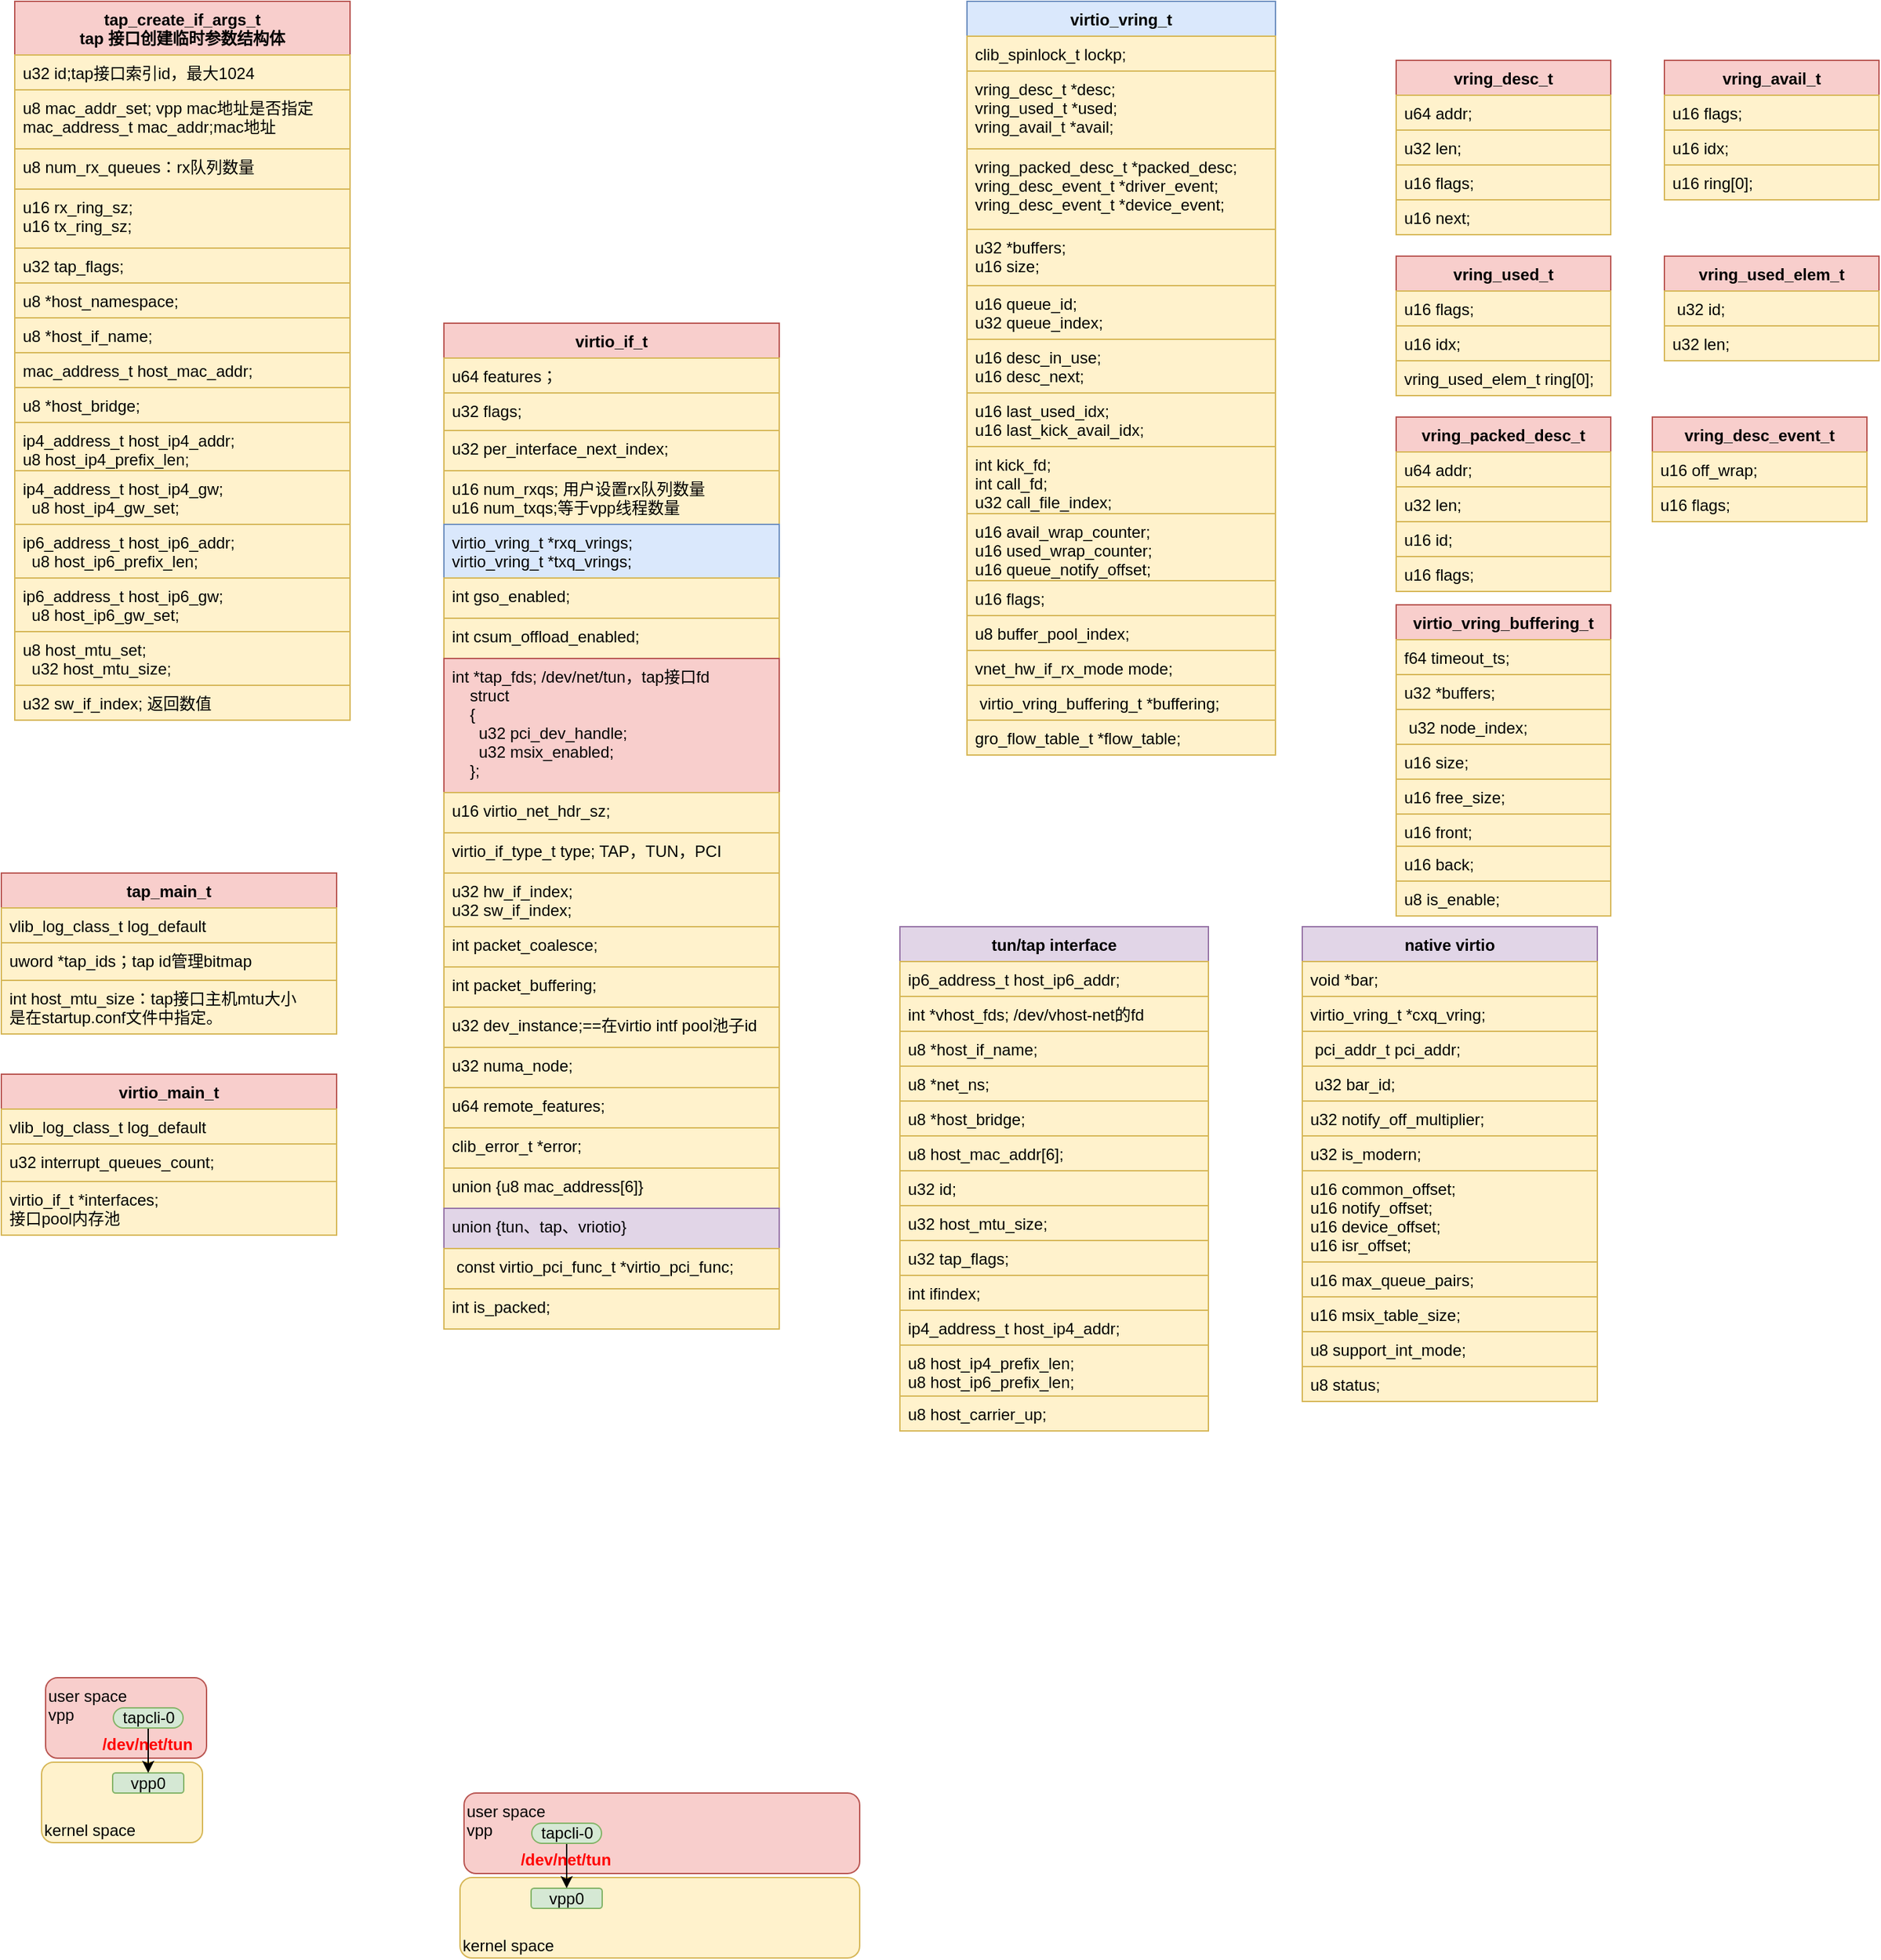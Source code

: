 <mxfile version="15.4.3" type="github">
  <diagram id="8pdUEugthOyUBi60M9Dm" name="Page-1">
    <mxGraphModel dx="782" dy="436" grid="1" gridSize="10" guides="1" tooltips="1" connect="1" arrows="1" fold="1" page="1" pageScale="1" pageWidth="827" pageHeight="1169" math="0" shadow="0">
      <root>
        <mxCell id="0" />
        <mxCell id="1" parent="0" />
        <mxCell id="vImbfQAYYGUwxeGVUVHD-1" value="kernel space" style="rounded=1;whiteSpace=wrap;html=1;align=left;verticalAlign=bottom;fillColor=#fff2cc;strokeColor=#d6b656;" vertex="1" parent="1">
          <mxGeometry x="40" y="1323" width="120" height="60" as="geometry" />
        </mxCell>
        <mxCell id="vImbfQAYYGUwxeGVUVHD-2" value="user space &lt;br&gt;vpp" style="rounded=1;whiteSpace=wrap;html=1;fillColor=#f8cecc;strokeColor=#b85450;align=left;verticalAlign=top;" vertex="1" parent="1">
          <mxGeometry x="43" y="1260" width="120" height="60" as="geometry" />
        </mxCell>
        <mxCell id="vImbfQAYYGUwxeGVUVHD-3" value="vpp0" style="rounded=1;whiteSpace=wrap;html=1;fillColor=#d5e8d4;strokeColor=#82b366;" vertex="1" parent="1">
          <mxGeometry x="93" y="1331" width="53" height="15" as="geometry" />
        </mxCell>
        <mxCell id="vImbfQAYYGUwxeGVUVHD-5" style="edgeStyle=none;rounded=0;orthogonalLoop=1;jettySize=auto;html=1;exitX=0.5;exitY=1;exitDx=0;exitDy=0;entryX=0.5;entryY=0;entryDx=0;entryDy=0;" edge="1" parent="1" source="vImbfQAYYGUwxeGVUVHD-4" target="vImbfQAYYGUwxeGVUVHD-3">
          <mxGeometry relative="1" as="geometry" />
        </mxCell>
        <mxCell id="vImbfQAYYGUwxeGVUVHD-4" value="tapcli-0" style="rounded=1;whiteSpace=wrap;html=1;fillColor=#d5e8d4;strokeColor=#82b366;arcSize=50;" vertex="1" parent="1">
          <mxGeometry x="93.5" y="1282.5" width="52" height="15" as="geometry" />
        </mxCell>
        <mxCell id="vImbfQAYYGUwxeGVUVHD-6" value="/dev/net/tun" style="text;html=1;strokeColor=none;fillColor=none;align=center;verticalAlign=middle;whiteSpace=wrap;rounded=0;fontStyle=1;fontColor=#FF0000;" vertex="1" parent="1">
          <mxGeometry x="78" y="1295" width="82" height="30" as="geometry" />
        </mxCell>
        <mxCell id="vImbfQAYYGUwxeGVUVHD-7" value="tap_create_if_args_t&#xa;tap 接口创建临时参数结构体" style="swimlane;fontStyle=1;align=center;verticalAlign=top;childLayout=stackLayout;horizontal=1;startSize=40;horizontalStack=0;resizeParent=1;resizeParentMax=0;resizeLast=0;collapsible=1;marginBottom=0;fillColor=#f8cecc;strokeColor=#b85450;" vertex="1" parent="1">
          <mxGeometry x="20" y="10" width="250" height="536" as="geometry" />
        </mxCell>
        <mxCell id="vImbfQAYYGUwxeGVUVHD-8" value="u32 id;tap接口索引id，最大1024" style="text;strokeColor=#d6b656;fillColor=#fff2cc;align=left;verticalAlign=top;spacingLeft=4;spacingRight=4;overflow=hidden;rotatable=0;points=[[0,0.5],[1,0.5]];portConstraint=eastwest;" vertex="1" parent="vImbfQAYYGUwxeGVUVHD-7">
          <mxGeometry y="40" width="250" height="26" as="geometry" />
        </mxCell>
        <mxCell id="vImbfQAYYGUwxeGVUVHD-10" value="u8 mac_addr_set; vpp mac地址是否指定&#xa;mac_address_t mac_addr;mac地址" style="text;strokeColor=#d6b656;fillColor=#fff2cc;align=left;verticalAlign=top;spacingLeft=4;spacingRight=4;overflow=hidden;rotatable=0;points=[[0,0.5],[1,0.5]];portConstraint=eastwest;" vertex="1" parent="vImbfQAYYGUwxeGVUVHD-7">
          <mxGeometry y="66" width="250" height="44" as="geometry" />
        </mxCell>
        <mxCell id="vImbfQAYYGUwxeGVUVHD-11" value="u8 num_rx_queues：rx队列数量" style="text;strokeColor=#d6b656;fillColor=#fff2cc;align=left;verticalAlign=top;spacingLeft=4;spacingRight=4;overflow=hidden;rotatable=0;points=[[0,0.5],[1,0.5]];portConstraint=eastwest;" vertex="1" parent="vImbfQAYYGUwxeGVUVHD-7">
          <mxGeometry y="110" width="250" height="30" as="geometry" />
        </mxCell>
        <mxCell id="vImbfQAYYGUwxeGVUVHD-12" value="u16 rx_ring_sz;&#xa;u16 tx_ring_sz;" style="text;strokeColor=#d6b656;fillColor=#fff2cc;align=left;verticalAlign=top;spacingLeft=4;spacingRight=4;overflow=hidden;rotatable=0;points=[[0,0.5],[1,0.5]];portConstraint=eastwest;" vertex="1" parent="vImbfQAYYGUwxeGVUVHD-7">
          <mxGeometry y="140" width="250" height="44" as="geometry" />
        </mxCell>
        <mxCell id="vImbfQAYYGUwxeGVUVHD-13" value="u32 tap_flags;" style="text;strokeColor=#d6b656;fillColor=#fff2cc;align=left;verticalAlign=top;spacingLeft=4;spacingRight=4;overflow=hidden;rotatable=0;points=[[0,0.5],[1,0.5]];portConstraint=eastwest;" vertex="1" parent="vImbfQAYYGUwxeGVUVHD-7">
          <mxGeometry y="184" width="250" height="26" as="geometry" />
        </mxCell>
        <mxCell id="vImbfQAYYGUwxeGVUVHD-14" value="u8 *host_namespace;" style="text;strokeColor=#d6b656;fillColor=#fff2cc;align=left;verticalAlign=top;spacingLeft=4;spacingRight=4;overflow=hidden;rotatable=0;points=[[0,0.5],[1,0.5]];portConstraint=eastwest;" vertex="1" parent="vImbfQAYYGUwxeGVUVHD-7">
          <mxGeometry y="210" width="250" height="26" as="geometry" />
        </mxCell>
        <mxCell id="vImbfQAYYGUwxeGVUVHD-15" value="u8 *host_if_name;" style="text;strokeColor=#d6b656;fillColor=#fff2cc;align=left;verticalAlign=top;spacingLeft=4;spacingRight=4;overflow=hidden;rotatable=0;points=[[0,0.5],[1,0.5]];portConstraint=eastwest;" vertex="1" parent="vImbfQAYYGUwxeGVUVHD-7">
          <mxGeometry y="236" width="250" height="26" as="geometry" />
        </mxCell>
        <mxCell id="vImbfQAYYGUwxeGVUVHD-16" value="mac_address_t host_mac_addr;" style="text;strokeColor=#d6b656;fillColor=#fff2cc;align=left;verticalAlign=top;spacingLeft=4;spacingRight=4;overflow=hidden;rotatable=0;points=[[0,0.5],[1,0.5]];portConstraint=eastwest;" vertex="1" parent="vImbfQAYYGUwxeGVUVHD-7">
          <mxGeometry y="262" width="250" height="26" as="geometry" />
        </mxCell>
        <mxCell id="vImbfQAYYGUwxeGVUVHD-17" value="u8 *host_bridge;" style="text;strokeColor=#d6b656;fillColor=#fff2cc;align=left;verticalAlign=top;spacingLeft=4;spacingRight=4;overflow=hidden;rotatable=0;points=[[0,0.5],[1,0.5]];portConstraint=eastwest;" vertex="1" parent="vImbfQAYYGUwxeGVUVHD-7">
          <mxGeometry y="288" width="250" height="26" as="geometry" />
        </mxCell>
        <mxCell id="vImbfQAYYGUwxeGVUVHD-18" value="ip4_address_t host_ip4_addr;&#xa;u8 host_ip4_prefix_len;" style="text;strokeColor=#d6b656;fillColor=#fff2cc;align=left;verticalAlign=top;spacingLeft=4;spacingRight=4;overflow=hidden;rotatable=0;points=[[0,0.5],[1,0.5]];portConstraint=eastwest;" vertex="1" parent="vImbfQAYYGUwxeGVUVHD-7">
          <mxGeometry y="314" width="250" height="36" as="geometry" />
        </mxCell>
        <mxCell id="vImbfQAYYGUwxeGVUVHD-19" value="ip4_address_t host_ip4_gw;&#xa;  u8 host_ip4_gw_set;" style="text;strokeColor=#d6b656;fillColor=#fff2cc;align=left;verticalAlign=top;spacingLeft=4;spacingRight=4;overflow=hidden;rotatable=0;points=[[0,0.5],[1,0.5]];portConstraint=eastwest;" vertex="1" parent="vImbfQAYYGUwxeGVUVHD-7">
          <mxGeometry y="350" width="250" height="40" as="geometry" />
        </mxCell>
        <mxCell id="vImbfQAYYGUwxeGVUVHD-20" value="ip6_address_t host_ip6_addr;&#xa;  u8 host_ip6_prefix_len;" style="text;strokeColor=#d6b656;fillColor=#fff2cc;align=left;verticalAlign=top;spacingLeft=4;spacingRight=4;overflow=hidden;rotatable=0;points=[[0,0.5],[1,0.5]];portConstraint=eastwest;" vertex="1" parent="vImbfQAYYGUwxeGVUVHD-7">
          <mxGeometry y="390" width="250" height="40" as="geometry" />
        </mxCell>
        <mxCell id="vImbfQAYYGUwxeGVUVHD-22" value="ip6_address_t host_ip6_gw;&#xa;  u8 host_ip6_gw_set;" style="text;strokeColor=#d6b656;fillColor=#fff2cc;align=left;verticalAlign=top;spacingLeft=4;spacingRight=4;overflow=hidden;rotatable=0;points=[[0,0.5],[1,0.5]];portConstraint=eastwest;" vertex="1" parent="vImbfQAYYGUwxeGVUVHD-7">
          <mxGeometry y="430" width="250" height="40" as="geometry" />
        </mxCell>
        <mxCell id="vImbfQAYYGUwxeGVUVHD-21" value="u8 host_mtu_set;&#xa;  u32 host_mtu_size;" style="text;strokeColor=#d6b656;fillColor=#fff2cc;align=left;verticalAlign=top;spacingLeft=4;spacingRight=4;overflow=hidden;rotatable=0;points=[[0,0.5],[1,0.5]];portConstraint=eastwest;" vertex="1" parent="vImbfQAYYGUwxeGVUVHD-7">
          <mxGeometry y="470" width="250" height="40" as="geometry" />
        </mxCell>
        <mxCell id="vImbfQAYYGUwxeGVUVHD-23" value="u32 sw_if_index; 返回数值" style="text;strokeColor=#d6b656;fillColor=#fff2cc;align=left;verticalAlign=top;spacingLeft=4;spacingRight=4;overflow=hidden;rotatable=0;points=[[0,0.5],[1,0.5]];portConstraint=eastwest;" vertex="1" parent="vImbfQAYYGUwxeGVUVHD-7">
          <mxGeometry y="510" width="250" height="26" as="geometry" />
        </mxCell>
        <mxCell id="vImbfQAYYGUwxeGVUVHD-25" value="tap_main_t" style="swimlane;fontStyle=1;align=center;verticalAlign=top;childLayout=stackLayout;horizontal=1;startSize=26;horizontalStack=0;resizeParent=1;resizeParentMax=0;resizeLast=0;collapsible=1;marginBottom=0;fillColor=#f8cecc;strokeColor=#b85450;" vertex="1" parent="1">
          <mxGeometry x="10" y="660" width="250" height="120" as="geometry" />
        </mxCell>
        <mxCell id="vImbfQAYYGUwxeGVUVHD-26" value="vlib_log_class_t log_default" style="text;strokeColor=#d6b656;fillColor=#fff2cc;align=left;verticalAlign=top;spacingLeft=4;spacingRight=4;overflow=hidden;rotatable=0;points=[[0,0.5],[1,0.5]];portConstraint=eastwest;" vertex="1" parent="vImbfQAYYGUwxeGVUVHD-25">
          <mxGeometry y="26" width="250" height="26" as="geometry" />
        </mxCell>
        <mxCell id="vImbfQAYYGUwxeGVUVHD-28" value="uword *tap_ids；tap id管理bitmap" style="text;strokeColor=#d6b656;fillColor=#fff2cc;align=left;verticalAlign=top;spacingLeft=4;spacingRight=4;overflow=hidden;rotatable=0;points=[[0,0.5],[1,0.5]];portConstraint=eastwest;" vertex="1" parent="vImbfQAYYGUwxeGVUVHD-25">
          <mxGeometry y="52" width="250" height="28" as="geometry" />
        </mxCell>
        <mxCell id="vImbfQAYYGUwxeGVUVHD-29" value="int host_mtu_size：tap接口主机mtu大小&#xa;是在startup.conf文件中指定。" style="text;strokeColor=#d6b656;fillColor=#fff2cc;align=left;verticalAlign=top;spacingLeft=4;spacingRight=4;overflow=hidden;rotatable=0;points=[[0,0.5],[1,0.5]];portConstraint=eastwest;" vertex="1" parent="vImbfQAYYGUwxeGVUVHD-25">
          <mxGeometry y="80" width="250" height="40" as="geometry" />
        </mxCell>
        <mxCell id="vImbfQAYYGUwxeGVUVHD-34" value="virtio_main_t" style="swimlane;fontStyle=1;align=center;verticalAlign=top;childLayout=stackLayout;horizontal=1;startSize=26;horizontalStack=0;resizeParent=1;resizeParentMax=0;resizeLast=0;collapsible=1;marginBottom=0;fillColor=#f8cecc;strokeColor=#b85450;" vertex="1" parent="1">
          <mxGeometry x="10" y="810" width="250" height="120" as="geometry" />
        </mxCell>
        <mxCell id="vImbfQAYYGUwxeGVUVHD-35" value="vlib_log_class_t log_default" style="text;strokeColor=#d6b656;fillColor=#fff2cc;align=left;verticalAlign=top;spacingLeft=4;spacingRight=4;overflow=hidden;rotatable=0;points=[[0,0.5],[1,0.5]];portConstraint=eastwest;" vertex="1" parent="vImbfQAYYGUwxeGVUVHD-34">
          <mxGeometry y="26" width="250" height="26" as="geometry" />
        </mxCell>
        <mxCell id="vImbfQAYYGUwxeGVUVHD-36" value="u32 interrupt_queues_count;" style="text;strokeColor=#d6b656;fillColor=#fff2cc;align=left;verticalAlign=top;spacingLeft=4;spacingRight=4;overflow=hidden;rotatable=0;points=[[0,0.5],[1,0.5]];portConstraint=eastwest;" vertex="1" parent="vImbfQAYYGUwxeGVUVHD-34">
          <mxGeometry y="52" width="250" height="28" as="geometry" />
        </mxCell>
        <mxCell id="vImbfQAYYGUwxeGVUVHD-37" value="virtio_if_t *interfaces;&#xa;接口pool内存池" style="text;strokeColor=#d6b656;fillColor=#fff2cc;align=left;verticalAlign=top;spacingLeft=4;spacingRight=4;overflow=hidden;rotatable=0;points=[[0,0.5],[1,0.5]];portConstraint=eastwest;" vertex="1" parent="vImbfQAYYGUwxeGVUVHD-34">
          <mxGeometry y="80" width="250" height="40" as="geometry" />
        </mxCell>
        <mxCell id="vImbfQAYYGUwxeGVUVHD-38" value="virtio_if_t" style="swimlane;fontStyle=1;align=center;verticalAlign=top;childLayout=stackLayout;horizontal=1;startSize=26;horizontalStack=0;resizeParent=1;resizeParentMax=0;resizeLast=0;collapsible=1;marginBottom=0;fillColor=#f8cecc;strokeColor=#b85450;" vertex="1" parent="1">
          <mxGeometry x="340" y="250" width="250" height="750" as="geometry" />
        </mxCell>
        <mxCell id="vImbfQAYYGUwxeGVUVHD-39" value="u64 features；" style="text;strokeColor=#d6b656;fillColor=#fff2cc;align=left;verticalAlign=top;spacingLeft=4;spacingRight=4;overflow=hidden;rotatable=0;points=[[0,0.5],[1,0.5]];portConstraint=eastwest;" vertex="1" parent="vImbfQAYYGUwxeGVUVHD-38">
          <mxGeometry y="26" width="250" height="26" as="geometry" />
        </mxCell>
        <mxCell id="vImbfQAYYGUwxeGVUVHD-40" value="u32 flags;" style="text;strokeColor=#d6b656;fillColor=#fff2cc;align=left;verticalAlign=top;spacingLeft=4;spacingRight=4;overflow=hidden;rotatable=0;points=[[0,0.5],[1,0.5]];portConstraint=eastwest;" vertex="1" parent="vImbfQAYYGUwxeGVUVHD-38">
          <mxGeometry y="52" width="250" height="28" as="geometry" />
        </mxCell>
        <mxCell id="vImbfQAYYGUwxeGVUVHD-41" value="u32 per_interface_next_index;" style="text;strokeColor=#d6b656;fillColor=#fff2cc;align=left;verticalAlign=top;spacingLeft=4;spacingRight=4;overflow=hidden;rotatable=0;points=[[0,0.5],[1,0.5]];portConstraint=eastwest;" vertex="1" parent="vImbfQAYYGUwxeGVUVHD-38">
          <mxGeometry y="80" width="250" height="30" as="geometry" />
        </mxCell>
        <mxCell id="vImbfQAYYGUwxeGVUVHD-42" value="u16 num_rxqs; 用户设置rx队列数量&#xa;u16 num_txqs;等于vpp线程数量" style="text;strokeColor=#d6b656;fillColor=#fff2cc;align=left;verticalAlign=top;spacingLeft=4;spacingRight=4;overflow=hidden;rotatable=0;points=[[0,0.5],[1,0.5]];portConstraint=eastwest;" vertex="1" parent="vImbfQAYYGUwxeGVUVHD-38">
          <mxGeometry y="110" width="250" height="40" as="geometry" />
        </mxCell>
        <mxCell id="vImbfQAYYGUwxeGVUVHD-43" value="virtio_vring_t *rxq_vrings;&#xa;virtio_vring_t *txq_vrings;" style="text;strokeColor=#6c8ebf;fillColor=#dae8fc;align=left;verticalAlign=top;spacingLeft=4;spacingRight=4;overflow=hidden;rotatable=0;points=[[0,0.5],[1,0.5]];portConstraint=eastwest;" vertex="1" parent="vImbfQAYYGUwxeGVUVHD-38">
          <mxGeometry y="150" width="250" height="40" as="geometry" />
        </mxCell>
        <mxCell id="vImbfQAYYGUwxeGVUVHD-44" value="int gso_enabled;" style="text;strokeColor=#d6b656;fillColor=#fff2cc;align=left;verticalAlign=top;spacingLeft=4;spacingRight=4;overflow=hidden;rotatable=0;points=[[0,0.5],[1,0.5]];portConstraint=eastwest;" vertex="1" parent="vImbfQAYYGUwxeGVUVHD-38">
          <mxGeometry y="190" width="250" height="30" as="geometry" />
        </mxCell>
        <mxCell id="vImbfQAYYGUwxeGVUVHD-45" value="int csum_offload_enabled;" style="text;strokeColor=#d6b656;fillColor=#fff2cc;align=left;verticalAlign=top;spacingLeft=4;spacingRight=4;overflow=hidden;rotatable=0;points=[[0,0.5],[1,0.5]];portConstraint=eastwest;" vertex="1" parent="vImbfQAYYGUwxeGVUVHD-38">
          <mxGeometry y="220" width="250" height="30" as="geometry" />
        </mxCell>
        <mxCell id="vImbfQAYYGUwxeGVUVHD-46" value="int *tap_fds; /dev/net/tun，tap接口fd&#xa;    struct&#xa;    {&#xa;      u32 pci_dev_handle;&#xa;      u32 msix_enabled;&#xa;    };" style="text;strokeColor=#b85450;fillColor=#f8cecc;align=left;verticalAlign=top;spacingLeft=4;spacingRight=4;overflow=hidden;rotatable=0;points=[[0,0.5],[1,0.5]];portConstraint=eastwest;" vertex="1" parent="vImbfQAYYGUwxeGVUVHD-38">
          <mxGeometry y="250" width="250" height="100" as="geometry" />
        </mxCell>
        <mxCell id="vImbfQAYYGUwxeGVUVHD-47" value="u16 virtio_net_hdr_sz;" style="text;strokeColor=#d6b656;fillColor=#fff2cc;align=left;verticalAlign=top;spacingLeft=4;spacingRight=4;overflow=hidden;rotatable=0;points=[[0,0.5],[1,0.5]];portConstraint=eastwest;" vertex="1" parent="vImbfQAYYGUwxeGVUVHD-38">
          <mxGeometry y="350" width="250" height="30" as="geometry" />
        </mxCell>
        <mxCell id="vImbfQAYYGUwxeGVUVHD-48" value="virtio_if_type_t type; TAP，TUN，PCI" style="text;strokeColor=#d6b656;fillColor=#fff2cc;align=left;verticalAlign=top;spacingLeft=4;spacingRight=4;overflow=hidden;rotatable=0;points=[[0,0.5],[1,0.5]];portConstraint=eastwest;" vertex="1" parent="vImbfQAYYGUwxeGVUVHD-38">
          <mxGeometry y="380" width="250" height="30" as="geometry" />
        </mxCell>
        <mxCell id="vImbfQAYYGUwxeGVUVHD-49" value="u32 hw_if_index;&#xa;u32 sw_if_index;" style="text;strokeColor=#d6b656;fillColor=#fff2cc;align=left;verticalAlign=top;spacingLeft=4;spacingRight=4;overflow=hidden;rotatable=0;points=[[0,0.5],[1,0.5]];portConstraint=eastwest;" vertex="1" parent="vImbfQAYYGUwxeGVUVHD-38">
          <mxGeometry y="410" width="250" height="40" as="geometry" />
        </mxCell>
        <mxCell id="vImbfQAYYGUwxeGVUVHD-50" value="int packet_coalesce;" style="text;strokeColor=#d6b656;fillColor=#fff2cc;align=left;verticalAlign=top;spacingLeft=4;spacingRight=4;overflow=hidden;rotatable=0;points=[[0,0.5],[1,0.5]];portConstraint=eastwest;" vertex="1" parent="vImbfQAYYGUwxeGVUVHD-38">
          <mxGeometry y="450" width="250" height="30" as="geometry" />
        </mxCell>
        <mxCell id="vImbfQAYYGUwxeGVUVHD-51" value="int packet_buffering;" style="text;strokeColor=#d6b656;fillColor=#fff2cc;align=left;verticalAlign=top;spacingLeft=4;spacingRight=4;overflow=hidden;rotatable=0;points=[[0,0.5],[1,0.5]];portConstraint=eastwest;" vertex="1" parent="vImbfQAYYGUwxeGVUVHD-38">
          <mxGeometry y="480" width="250" height="30" as="geometry" />
        </mxCell>
        <mxCell id="vImbfQAYYGUwxeGVUVHD-52" value="u32 dev_instance;==在virtio intf pool池子id" style="text;strokeColor=#d6b656;fillColor=#fff2cc;align=left;verticalAlign=top;spacingLeft=4;spacingRight=4;overflow=hidden;rotatable=0;points=[[0,0.5],[1,0.5]];portConstraint=eastwest;" vertex="1" parent="vImbfQAYYGUwxeGVUVHD-38">
          <mxGeometry y="510" width="250" height="30" as="geometry" />
        </mxCell>
        <mxCell id="vImbfQAYYGUwxeGVUVHD-53" value="u32 numa_node;" style="text;strokeColor=#d6b656;fillColor=#fff2cc;align=left;verticalAlign=top;spacingLeft=4;spacingRight=4;overflow=hidden;rotatable=0;points=[[0,0.5],[1,0.5]];portConstraint=eastwest;" vertex="1" parent="vImbfQAYYGUwxeGVUVHD-38">
          <mxGeometry y="540" width="250" height="30" as="geometry" />
        </mxCell>
        <mxCell id="vImbfQAYYGUwxeGVUVHD-54" value="u64 remote_features;" style="text;strokeColor=#d6b656;fillColor=#fff2cc;align=left;verticalAlign=top;spacingLeft=4;spacingRight=4;overflow=hidden;rotatable=0;points=[[0,0.5],[1,0.5]];portConstraint=eastwest;" vertex="1" parent="vImbfQAYYGUwxeGVUVHD-38">
          <mxGeometry y="570" width="250" height="30" as="geometry" />
        </mxCell>
        <mxCell id="vImbfQAYYGUwxeGVUVHD-55" value="clib_error_t *error;" style="text;strokeColor=#d6b656;fillColor=#fff2cc;align=left;verticalAlign=top;spacingLeft=4;spacingRight=4;overflow=hidden;rotatable=0;points=[[0,0.5],[1,0.5]];portConstraint=eastwest;" vertex="1" parent="vImbfQAYYGUwxeGVUVHD-38">
          <mxGeometry y="600" width="250" height="30" as="geometry" />
        </mxCell>
        <mxCell id="vImbfQAYYGUwxeGVUVHD-56" value="union {u8 mac_address[6]}" style="text;strokeColor=#d6b656;fillColor=#fff2cc;align=left;verticalAlign=top;spacingLeft=4;spacingRight=4;overflow=hidden;rotatable=0;points=[[0,0.5],[1,0.5]];portConstraint=eastwest;" vertex="1" parent="vImbfQAYYGUwxeGVUVHD-38">
          <mxGeometry y="630" width="250" height="30" as="geometry" />
        </mxCell>
        <mxCell id="vImbfQAYYGUwxeGVUVHD-57" value="union {tun、tap、vriotio}" style="text;strokeColor=#9673a6;fillColor=#e1d5e7;align=left;verticalAlign=top;spacingLeft=4;spacingRight=4;overflow=hidden;rotatable=0;points=[[0,0.5],[1,0.5]];portConstraint=eastwest;" vertex="1" parent="vImbfQAYYGUwxeGVUVHD-38">
          <mxGeometry y="660" width="250" height="30" as="geometry" />
        </mxCell>
        <mxCell id="vImbfQAYYGUwxeGVUVHD-58" value=" const virtio_pci_func_t *virtio_pci_func;" style="text;strokeColor=#d6b656;fillColor=#fff2cc;align=left;verticalAlign=top;spacingLeft=4;spacingRight=4;overflow=hidden;rotatable=0;points=[[0,0.5],[1,0.5]];portConstraint=eastwest;" vertex="1" parent="vImbfQAYYGUwxeGVUVHD-38">
          <mxGeometry y="690" width="250" height="30" as="geometry" />
        </mxCell>
        <mxCell id="vImbfQAYYGUwxeGVUVHD-59" value="int is_packed;" style="text;strokeColor=#d6b656;fillColor=#fff2cc;align=left;verticalAlign=top;spacingLeft=4;spacingRight=4;overflow=hidden;rotatable=0;points=[[0,0.5],[1,0.5]];portConstraint=eastwest;" vertex="1" parent="vImbfQAYYGUwxeGVUVHD-38">
          <mxGeometry y="720" width="250" height="30" as="geometry" />
        </mxCell>
        <mxCell id="vImbfQAYYGUwxeGVUVHD-60" value="tun/tap interface" style="swimlane;fontStyle=1;align=center;verticalAlign=top;childLayout=stackLayout;horizontal=1;startSize=26;horizontalStack=0;resizeParent=1;resizeParentMax=0;resizeLast=0;collapsible=1;marginBottom=0;fillColor=#e1d5e7;strokeColor=#9673a6;" vertex="1" parent="1">
          <mxGeometry x="680" y="700" width="230" height="376" as="geometry" />
        </mxCell>
        <mxCell id="vImbfQAYYGUwxeGVUVHD-61" value="ip6_address_t host_ip6_addr;" style="text;strokeColor=#d6b656;fillColor=#fff2cc;align=left;verticalAlign=top;spacingLeft=4;spacingRight=4;overflow=hidden;rotatable=0;points=[[0,0.5],[1,0.5]];portConstraint=eastwest;" vertex="1" parent="vImbfQAYYGUwxeGVUVHD-60">
          <mxGeometry y="26" width="230" height="26" as="geometry" />
        </mxCell>
        <mxCell id="vImbfQAYYGUwxeGVUVHD-63" value="int *vhost_fds; /dev/vhost-net的fd" style="text;strokeColor=#d6b656;fillColor=#fff2cc;align=left;verticalAlign=top;spacingLeft=4;spacingRight=4;overflow=hidden;rotatable=0;points=[[0,0.5],[1,0.5]];portConstraint=eastwest;" vertex="1" parent="vImbfQAYYGUwxeGVUVHD-60">
          <mxGeometry y="52" width="230" height="26" as="geometry" />
        </mxCell>
        <mxCell id="vImbfQAYYGUwxeGVUVHD-64" value="u8 *host_if_name;" style="text;strokeColor=#d6b656;fillColor=#fff2cc;align=left;verticalAlign=top;spacingLeft=4;spacingRight=4;overflow=hidden;rotatable=0;points=[[0,0.5],[1,0.5]];portConstraint=eastwest;" vertex="1" parent="vImbfQAYYGUwxeGVUVHD-60">
          <mxGeometry y="78" width="230" height="26" as="geometry" />
        </mxCell>
        <mxCell id="vImbfQAYYGUwxeGVUVHD-65" value="u8 *net_ns;" style="text;strokeColor=#d6b656;fillColor=#fff2cc;align=left;verticalAlign=top;spacingLeft=4;spacingRight=4;overflow=hidden;rotatable=0;points=[[0,0.5],[1,0.5]];portConstraint=eastwest;" vertex="1" parent="vImbfQAYYGUwxeGVUVHD-60">
          <mxGeometry y="104" width="230" height="26" as="geometry" />
        </mxCell>
        <mxCell id="vImbfQAYYGUwxeGVUVHD-66" value="u8 *host_bridge;" style="text;strokeColor=#d6b656;fillColor=#fff2cc;align=left;verticalAlign=top;spacingLeft=4;spacingRight=4;overflow=hidden;rotatable=0;points=[[0,0.5],[1,0.5]];portConstraint=eastwest;" vertex="1" parent="vImbfQAYYGUwxeGVUVHD-60">
          <mxGeometry y="130" width="230" height="26" as="geometry" />
        </mxCell>
        <mxCell id="vImbfQAYYGUwxeGVUVHD-67" value="u8 host_mac_addr[6];" style="text;strokeColor=#d6b656;fillColor=#fff2cc;align=left;verticalAlign=top;spacingLeft=4;spacingRight=4;overflow=hidden;rotatable=0;points=[[0,0.5],[1,0.5]];portConstraint=eastwest;" vertex="1" parent="vImbfQAYYGUwxeGVUVHD-60">
          <mxGeometry y="156" width="230" height="26" as="geometry" />
        </mxCell>
        <mxCell id="vImbfQAYYGUwxeGVUVHD-68" value="u32 id;" style="text;strokeColor=#d6b656;fillColor=#fff2cc;align=left;verticalAlign=top;spacingLeft=4;spacingRight=4;overflow=hidden;rotatable=0;points=[[0,0.5],[1,0.5]];portConstraint=eastwest;" vertex="1" parent="vImbfQAYYGUwxeGVUVHD-60">
          <mxGeometry y="182" width="230" height="26" as="geometry" />
        </mxCell>
        <mxCell id="vImbfQAYYGUwxeGVUVHD-69" value="u32 host_mtu_size;" style="text;strokeColor=#d6b656;fillColor=#fff2cc;align=left;verticalAlign=top;spacingLeft=4;spacingRight=4;overflow=hidden;rotatable=0;points=[[0,0.5],[1,0.5]];portConstraint=eastwest;" vertex="1" parent="vImbfQAYYGUwxeGVUVHD-60">
          <mxGeometry y="208" width="230" height="26" as="geometry" />
        </mxCell>
        <mxCell id="vImbfQAYYGUwxeGVUVHD-70" value="u32 tap_flags;" style="text;strokeColor=#d6b656;fillColor=#fff2cc;align=left;verticalAlign=top;spacingLeft=4;spacingRight=4;overflow=hidden;rotatable=0;points=[[0,0.5],[1,0.5]];portConstraint=eastwest;" vertex="1" parent="vImbfQAYYGUwxeGVUVHD-60">
          <mxGeometry y="234" width="230" height="26" as="geometry" />
        </mxCell>
        <mxCell id="vImbfQAYYGUwxeGVUVHD-71" value="int ifindex;" style="text;strokeColor=#d6b656;fillColor=#fff2cc;align=left;verticalAlign=top;spacingLeft=4;spacingRight=4;overflow=hidden;rotatable=0;points=[[0,0.5],[1,0.5]];portConstraint=eastwest;" vertex="1" parent="vImbfQAYYGUwxeGVUVHD-60">
          <mxGeometry y="260" width="230" height="26" as="geometry" />
        </mxCell>
        <mxCell id="vImbfQAYYGUwxeGVUVHD-72" value="ip4_address_t host_ip4_addr;" style="text;strokeColor=#d6b656;fillColor=#fff2cc;align=left;verticalAlign=top;spacingLeft=4;spacingRight=4;overflow=hidden;rotatable=0;points=[[0,0.5],[1,0.5]];portConstraint=eastwest;" vertex="1" parent="vImbfQAYYGUwxeGVUVHD-60">
          <mxGeometry y="286" width="230" height="26" as="geometry" />
        </mxCell>
        <mxCell id="vImbfQAYYGUwxeGVUVHD-73" value="u8 host_ip4_prefix_len;&#xa;u8 host_ip6_prefix_len;" style="text;strokeColor=#d6b656;fillColor=#fff2cc;align=left;verticalAlign=top;spacingLeft=4;spacingRight=4;overflow=hidden;rotatable=0;points=[[0,0.5],[1,0.5]];portConstraint=eastwest;" vertex="1" parent="vImbfQAYYGUwxeGVUVHD-60">
          <mxGeometry y="312" width="230" height="38" as="geometry" />
        </mxCell>
        <mxCell id="vImbfQAYYGUwxeGVUVHD-74" value="u8 host_carrier_up;" style="text;strokeColor=#d6b656;fillColor=#fff2cc;align=left;verticalAlign=top;spacingLeft=4;spacingRight=4;overflow=hidden;rotatable=0;points=[[0,0.5],[1,0.5]];portConstraint=eastwest;" vertex="1" parent="vImbfQAYYGUwxeGVUVHD-60">
          <mxGeometry y="350" width="230" height="26" as="geometry" />
        </mxCell>
        <mxCell id="vImbfQAYYGUwxeGVUVHD-75" value="native virtio" style="swimlane;fontStyle=1;align=center;verticalAlign=top;childLayout=stackLayout;horizontal=1;startSize=26;horizontalStack=0;resizeParent=1;resizeParentMax=0;resizeLast=0;collapsible=1;marginBottom=0;fillColor=#e1d5e7;strokeColor=#9673a6;" vertex="1" parent="1">
          <mxGeometry x="980" y="700" width="220" height="354" as="geometry" />
        </mxCell>
        <mxCell id="vImbfQAYYGUwxeGVUVHD-76" value="void *bar;" style="text;strokeColor=#d6b656;fillColor=#fff2cc;align=left;verticalAlign=top;spacingLeft=4;spacingRight=4;overflow=hidden;rotatable=0;points=[[0,0.5],[1,0.5]];portConstraint=eastwest;" vertex="1" parent="vImbfQAYYGUwxeGVUVHD-75">
          <mxGeometry y="26" width="220" height="26" as="geometry" />
        </mxCell>
        <mxCell id="vImbfQAYYGUwxeGVUVHD-78" value="virtio_vring_t *cxq_vring;" style="text;strokeColor=#d6b656;fillColor=#fff2cc;align=left;verticalAlign=top;spacingLeft=4;spacingRight=4;overflow=hidden;rotatable=0;points=[[0,0.5],[1,0.5]];portConstraint=eastwest;" vertex="1" parent="vImbfQAYYGUwxeGVUVHD-75">
          <mxGeometry y="52" width="220" height="26" as="geometry" />
        </mxCell>
        <mxCell id="vImbfQAYYGUwxeGVUVHD-79" value=" pci_addr_t pci_addr;" style="text;strokeColor=#d6b656;fillColor=#fff2cc;align=left;verticalAlign=top;spacingLeft=4;spacingRight=4;overflow=hidden;rotatable=0;points=[[0,0.5],[1,0.5]];portConstraint=eastwest;" vertex="1" parent="vImbfQAYYGUwxeGVUVHD-75">
          <mxGeometry y="78" width="220" height="26" as="geometry" />
        </mxCell>
        <mxCell id="vImbfQAYYGUwxeGVUVHD-80" value=" u32 bar_id;" style="text;strokeColor=#d6b656;fillColor=#fff2cc;align=left;verticalAlign=top;spacingLeft=4;spacingRight=4;overflow=hidden;rotatable=0;points=[[0,0.5],[1,0.5]];portConstraint=eastwest;" vertex="1" parent="vImbfQAYYGUwxeGVUVHD-75">
          <mxGeometry y="104" width="220" height="26" as="geometry" />
        </mxCell>
        <mxCell id="vImbfQAYYGUwxeGVUVHD-81" value="u32 notify_off_multiplier;" style="text;strokeColor=#d6b656;fillColor=#fff2cc;align=left;verticalAlign=top;spacingLeft=4;spacingRight=4;overflow=hidden;rotatable=0;points=[[0,0.5],[1,0.5]];portConstraint=eastwest;" vertex="1" parent="vImbfQAYYGUwxeGVUVHD-75">
          <mxGeometry y="130" width="220" height="26" as="geometry" />
        </mxCell>
        <mxCell id="vImbfQAYYGUwxeGVUVHD-82" value="u32 is_modern;" style="text;strokeColor=#d6b656;fillColor=#fff2cc;align=left;verticalAlign=top;spacingLeft=4;spacingRight=4;overflow=hidden;rotatable=0;points=[[0,0.5],[1,0.5]];portConstraint=eastwest;" vertex="1" parent="vImbfQAYYGUwxeGVUVHD-75">
          <mxGeometry y="156" width="220" height="26" as="geometry" />
        </mxCell>
        <mxCell id="vImbfQAYYGUwxeGVUVHD-83" value="u16 common_offset;&#xa;u16 notify_offset;&#xa;u16 device_offset;&#xa;u16 isr_offset;" style="text;strokeColor=#d6b656;fillColor=#fff2cc;align=left;verticalAlign=top;spacingLeft=4;spacingRight=4;overflow=hidden;rotatable=0;points=[[0,0.5],[1,0.5]];portConstraint=eastwest;" vertex="1" parent="vImbfQAYYGUwxeGVUVHD-75">
          <mxGeometry y="182" width="220" height="68" as="geometry" />
        </mxCell>
        <mxCell id="vImbfQAYYGUwxeGVUVHD-84" value="u16 max_queue_pairs;" style="text;strokeColor=#d6b656;fillColor=#fff2cc;align=left;verticalAlign=top;spacingLeft=4;spacingRight=4;overflow=hidden;rotatable=0;points=[[0,0.5],[1,0.5]];portConstraint=eastwest;" vertex="1" parent="vImbfQAYYGUwxeGVUVHD-75">
          <mxGeometry y="250" width="220" height="26" as="geometry" />
        </mxCell>
        <mxCell id="vImbfQAYYGUwxeGVUVHD-85" value="u16 msix_table_size;" style="text;strokeColor=#d6b656;fillColor=#fff2cc;align=left;verticalAlign=top;spacingLeft=4;spacingRight=4;overflow=hidden;rotatable=0;points=[[0,0.5],[1,0.5]];portConstraint=eastwest;" vertex="1" parent="vImbfQAYYGUwxeGVUVHD-75">
          <mxGeometry y="276" width="220" height="26" as="geometry" />
        </mxCell>
        <mxCell id="vImbfQAYYGUwxeGVUVHD-86" value="u8 support_int_mode;" style="text;strokeColor=#d6b656;fillColor=#fff2cc;align=left;verticalAlign=top;spacingLeft=4;spacingRight=4;overflow=hidden;rotatable=0;points=[[0,0.5],[1,0.5]];portConstraint=eastwest;" vertex="1" parent="vImbfQAYYGUwxeGVUVHD-75">
          <mxGeometry y="302" width="220" height="26" as="geometry" />
        </mxCell>
        <mxCell id="vImbfQAYYGUwxeGVUVHD-87" value="u8 status;" style="text;strokeColor=#d6b656;fillColor=#fff2cc;align=left;verticalAlign=top;spacingLeft=4;spacingRight=4;overflow=hidden;rotatable=0;points=[[0,0.5],[1,0.5]];portConstraint=eastwest;" vertex="1" parent="vImbfQAYYGUwxeGVUVHD-75">
          <mxGeometry y="328" width="220" height="26" as="geometry" />
        </mxCell>
        <mxCell id="vImbfQAYYGUwxeGVUVHD-88" value="virtio_vring_t" style="swimlane;fontStyle=1;align=center;verticalAlign=top;childLayout=stackLayout;horizontal=1;startSize=26;horizontalStack=0;resizeParent=1;resizeParentMax=0;resizeLast=0;collapsible=1;marginBottom=0;fillColor=#dae8fc;strokeColor=#6c8ebf;" vertex="1" parent="1">
          <mxGeometry x="730" y="10" width="230" height="562" as="geometry" />
        </mxCell>
        <mxCell id="vImbfQAYYGUwxeGVUVHD-89" value="clib_spinlock_t lockp;" style="text;strokeColor=#d6b656;fillColor=#fff2cc;align=left;verticalAlign=top;spacingLeft=4;spacingRight=4;overflow=hidden;rotatable=0;points=[[0,0.5],[1,0.5]];portConstraint=eastwest;" vertex="1" parent="vImbfQAYYGUwxeGVUVHD-88">
          <mxGeometry y="26" width="230" height="26" as="geometry" />
        </mxCell>
        <mxCell id="vImbfQAYYGUwxeGVUVHD-91" value="vring_desc_t *desc;&#xa;vring_used_t *used;&#xa;vring_avail_t *avail;" style="text;strokeColor=#d6b656;fillColor=#fff2cc;align=left;verticalAlign=top;spacingLeft=4;spacingRight=4;overflow=hidden;rotatable=0;points=[[0,0.5],[1,0.5]];portConstraint=eastwest;" vertex="1" parent="vImbfQAYYGUwxeGVUVHD-88">
          <mxGeometry y="52" width="230" height="58" as="geometry" />
        </mxCell>
        <mxCell id="vImbfQAYYGUwxeGVUVHD-104" value="vring_packed_desc_t *packed_desc;&#xa;vring_desc_event_t *driver_event;&#xa;vring_desc_event_t *device_event;" style="text;strokeColor=#d6b656;fillColor=#fff2cc;align=left;verticalAlign=top;spacingLeft=4;spacingRight=4;overflow=hidden;rotatable=0;points=[[0,0.5],[1,0.5]];portConstraint=eastwest;" vertex="1" parent="vImbfQAYYGUwxeGVUVHD-88">
          <mxGeometry y="110" width="230" height="60" as="geometry" />
        </mxCell>
        <mxCell id="vImbfQAYYGUwxeGVUVHD-92" value="u32 *buffers;&#xa;u16 size;" style="text;strokeColor=#d6b656;fillColor=#fff2cc;align=left;verticalAlign=top;spacingLeft=4;spacingRight=4;overflow=hidden;rotatable=0;points=[[0,0.5],[1,0.5]];portConstraint=eastwest;" vertex="1" parent="vImbfQAYYGUwxeGVUVHD-88">
          <mxGeometry y="170" width="230" height="42" as="geometry" />
        </mxCell>
        <mxCell id="vImbfQAYYGUwxeGVUVHD-93" value="u16 queue_id;&#xa;u32 queue_index;" style="text;strokeColor=#d6b656;fillColor=#fff2cc;align=left;verticalAlign=top;spacingLeft=4;spacingRight=4;overflow=hidden;rotatable=0;points=[[0,0.5],[1,0.5]];portConstraint=eastwest;" vertex="1" parent="vImbfQAYYGUwxeGVUVHD-88">
          <mxGeometry y="212" width="230" height="40" as="geometry" />
        </mxCell>
        <mxCell id="vImbfQAYYGUwxeGVUVHD-94" value="u16 desc_in_use;&#xa;u16 desc_next;" style="text;strokeColor=#d6b656;fillColor=#fff2cc;align=left;verticalAlign=top;spacingLeft=4;spacingRight=4;overflow=hidden;rotatable=0;points=[[0,0.5],[1,0.5]];portConstraint=eastwest;" vertex="1" parent="vImbfQAYYGUwxeGVUVHD-88">
          <mxGeometry y="252" width="230" height="40" as="geometry" />
        </mxCell>
        <mxCell id="vImbfQAYYGUwxeGVUVHD-95" value="u16 last_used_idx;&#xa;u16 last_kick_avail_idx;" style="text;strokeColor=#d6b656;fillColor=#fff2cc;align=left;verticalAlign=top;spacingLeft=4;spacingRight=4;overflow=hidden;rotatable=0;points=[[0,0.5],[1,0.5]];portConstraint=eastwest;" vertex="1" parent="vImbfQAYYGUwxeGVUVHD-88">
          <mxGeometry y="292" width="230" height="40" as="geometry" />
        </mxCell>
        <mxCell id="vImbfQAYYGUwxeGVUVHD-96" value="int kick_fd;&#xa;int call_fd;&#xa;u32 call_file_index;" style="text;strokeColor=#d6b656;fillColor=#fff2cc;align=left;verticalAlign=top;spacingLeft=4;spacingRight=4;overflow=hidden;rotatable=0;points=[[0,0.5],[1,0.5]];portConstraint=eastwest;" vertex="1" parent="vImbfQAYYGUwxeGVUVHD-88">
          <mxGeometry y="332" width="230" height="50" as="geometry" />
        </mxCell>
        <mxCell id="vImbfQAYYGUwxeGVUVHD-97" value="u16 avail_wrap_counter;&#xa;u16 used_wrap_counter;&#xa;u16 queue_notify_offset;" style="text;strokeColor=#d6b656;fillColor=#fff2cc;align=left;verticalAlign=top;spacingLeft=4;spacingRight=4;overflow=hidden;rotatable=0;points=[[0,0.5],[1,0.5]];portConstraint=eastwest;" vertex="1" parent="vImbfQAYYGUwxeGVUVHD-88">
          <mxGeometry y="382" width="230" height="50" as="geometry" />
        </mxCell>
        <mxCell id="vImbfQAYYGUwxeGVUVHD-98" value="u16 flags;" style="text;strokeColor=#d6b656;fillColor=#fff2cc;align=left;verticalAlign=top;spacingLeft=4;spacingRight=4;overflow=hidden;rotatable=0;points=[[0,0.5],[1,0.5]];portConstraint=eastwest;" vertex="1" parent="vImbfQAYYGUwxeGVUVHD-88">
          <mxGeometry y="432" width="230" height="26" as="geometry" />
        </mxCell>
        <mxCell id="vImbfQAYYGUwxeGVUVHD-99" value="u8 buffer_pool_index;" style="text;strokeColor=#d6b656;fillColor=#fff2cc;align=left;verticalAlign=top;spacingLeft=4;spacingRight=4;overflow=hidden;rotatable=0;points=[[0,0.5],[1,0.5]];portConstraint=eastwest;" vertex="1" parent="vImbfQAYYGUwxeGVUVHD-88">
          <mxGeometry y="458" width="230" height="26" as="geometry" />
        </mxCell>
        <mxCell id="vImbfQAYYGUwxeGVUVHD-100" value="vnet_hw_if_rx_mode mode;" style="text;strokeColor=#d6b656;fillColor=#fff2cc;align=left;verticalAlign=top;spacingLeft=4;spacingRight=4;overflow=hidden;rotatable=0;points=[[0,0.5],[1,0.5]];portConstraint=eastwest;" vertex="1" parent="vImbfQAYYGUwxeGVUVHD-88">
          <mxGeometry y="484" width="230" height="26" as="geometry" />
        </mxCell>
        <mxCell id="vImbfQAYYGUwxeGVUVHD-101" value=" virtio_vring_buffering_t *buffering;" style="text;strokeColor=#d6b656;fillColor=#fff2cc;align=left;verticalAlign=top;spacingLeft=4;spacingRight=4;overflow=hidden;rotatable=0;points=[[0,0.5],[1,0.5]];portConstraint=eastwest;" vertex="1" parent="vImbfQAYYGUwxeGVUVHD-88">
          <mxGeometry y="510" width="230" height="26" as="geometry" />
        </mxCell>
        <mxCell id="vImbfQAYYGUwxeGVUVHD-102" value="gro_flow_table_t *flow_table;" style="text;strokeColor=#d6b656;fillColor=#fff2cc;align=left;verticalAlign=top;spacingLeft=4;spacingRight=4;overflow=hidden;rotatable=0;points=[[0,0.5],[1,0.5]];portConstraint=eastwest;" vertex="1" parent="vImbfQAYYGUwxeGVUVHD-88">
          <mxGeometry y="536" width="230" height="26" as="geometry" />
        </mxCell>
        <mxCell id="vImbfQAYYGUwxeGVUVHD-105" value="vring_desc_t" style="swimlane;fontStyle=1;align=center;verticalAlign=top;childLayout=stackLayout;horizontal=1;startSize=26;horizontalStack=0;resizeParent=1;resizeParentMax=0;resizeLast=0;collapsible=1;marginBottom=0;fillColor=#f8cecc;strokeColor=#b85450;" vertex="1" parent="1">
          <mxGeometry x="1050" y="54" width="160" height="130" as="geometry" />
        </mxCell>
        <mxCell id="vImbfQAYYGUwxeGVUVHD-106" value="u64 addr;" style="text;strokeColor=#d6b656;fillColor=#fff2cc;align=left;verticalAlign=top;spacingLeft=4;spacingRight=4;overflow=hidden;rotatable=0;points=[[0,0.5],[1,0.5]];portConstraint=eastwest;" vertex="1" parent="vImbfQAYYGUwxeGVUVHD-105">
          <mxGeometry y="26" width="160" height="26" as="geometry" />
        </mxCell>
        <mxCell id="vImbfQAYYGUwxeGVUVHD-108" value="u32 len;" style="text;strokeColor=#d6b656;fillColor=#fff2cc;align=left;verticalAlign=top;spacingLeft=4;spacingRight=4;overflow=hidden;rotatable=0;points=[[0,0.5],[1,0.5]];portConstraint=eastwest;" vertex="1" parent="vImbfQAYYGUwxeGVUVHD-105">
          <mxGeometry y="52" width="160" height="26" as="geometry" />
        </mxCell>
        <mxCell id="vImbfQAYYGUwxeGVUVHD-109" value="u16 flags;" style="text;strokeColor=#d6b656;fillColor=#fff2cc;align=left;verticalAlign=top;spacingLeft=4;spacingRight=4;overflow=hidden;rotatable=0;points=[[0,0.5],[1,0.5]];portConstraint=eastwest;" vertex="1" parent="vImbfQAYYGUwxeGVUVHD-105">
          <mxGeometry y="78" width="160" height="26" as="geometry" />
        </mxCell>
        <mxCell id="vImbfQAYYGUwxeGVUVHD-110" value="u16 next;" style="text;strokeColor=#d6b656;fillColor=#fff2cc;align=left;verticalAlign=top;spacingLeft=4;spacingRight=4;overflow=hidden;rotatable=0;points=[[0,0.5],[1,0.5]];portConstraint=eastwest;" vertex="1" parent="vImbfQAYYGUwxeGVUVHD-105">
          <mxGeometry y="104" width="160" height="26" as="geometry" />
        </mxCell>
        <mxCell id="vImbfQAYYGUwxeGVUVHD-111" value="vring_avail_t" style="swimlane;fontStyle=1;align=center;verticalAlign=top;childLayout=stackLayout;horizontal=1;startSize=26;horizontalStack=0;resizeParent=1;resizeParentMax=0;resizeLast=0;collapsible=1;marginBottom=0;fillColor=#f8cecc;strokeColor=#b85450;" vertex="1" parent="1">
          <mxGeometry x="1250" y="54" width="160" height="104" as="geometry" />
        </mxCell>
        <mxCell id="vImbfQAYYGUwxeGVUVHD-112" value="u16 flags;" style="text;strokeColor=#d6b656;fillColor=#fff2cc;align=left;verticalAlign=top;spacingLeft=4;spacingRight=4;overflow=hidden;rotatable=0;points=[[0,0.5],[1,0.5]];portConstraint=eastwest;" vertex="1" parent="vImbfQAYYGUwxeGVUVHD-111">
          <mxGeometry y="26" width="160" height="26" as="geometry" />
        </mxCell>
        <mxCell id="vImbfQAYYGUwxeGVUVHD-113" value="u16 idx;" style="text;strokeColor=#d6b656;fillColor=#fff2cc;align=left;verticalAlign=top;spacingLeft=4;spacingRight=4;overflow=hidden;rotatable=0;points=[[0,0.5],[1,0.5]];portConstraint=eastwest;" vertex="1" parent="vImbfQAYYGUwxeGVUVHD-111">
          <mxGeometry y="52" width="160" height="26" as="geometry" />
        </mxCell>
        <mxCell id="vImbfQAYYGUwxeGVUVHD-114" value="u16 ring[0];" style="text;strokeColor=#d6b656;fillColor=#fff2cc;align=left;verticalAlign=top;spacingLeft=4;spacingRight=4;overflow=hidden;rotatable=0;points=[[0,0.5],[1,0.5]];portConstraint=eastwest;" vertex="1" parent="vImbfQAYYGUwxeGVUVHD-111">
          <mxGeometry y="78" width="160" height="26" as="geometry" />
        </mxCell>
        <mxCell id="vImbfQAYYGUwxeGVUVHD-116" value="vring_used_t" style="swimlane;fontStyle=1;align=center;verticalAlign=top;childLayout=stackLayout;horizontal=1;startSize=26;horizontalStack=0;resizeParent=1;resizeParentMax=0;resizeLast=0;collapsible=1;marginBottom=0;fillColor=#f8cecc;strokeColor=#b85450;" vertex="1" parent="1">
          <mxGeometry x="1050" y="200" width="160" height="104" as="geometry" />
        </mxCell>
        <mxCell id="vImbfQAYYGUwxeGVUVHD-117" value="u16 flags;" style="text;strokeColor=#d6b656;fillColor=#fff2cc;align=left;verticalAlign=top;spacingLeft=4;spacingRight=4;overflow=hidden;rotatable=0;points=[[0,0.5],[1,0.5]];portConstraint=eastwest;" vertex="1" parent="vImbfQAYYGUwxeGVUVHD-116">
          <mxGeometry y="26" width="160" height="26" as="geometry" />
        </mxCell>
        <mxCell id="vImbfQAYYGUwxeGVUVHD-118" value="u16 idx;" style="text;strokeColor=#d6b656;fillColor=#fff2cc;align=left;verticalAlign=top;spacingLeft=4;spacingRight=4;overflow=hidden;rotatable=0;points=[[0,0.5],[1,0.5]];portConstraint=eastwest;" vertex="1" parent="vImbfQAYYGUwxeGVUVHD-116">
          <mxGeometry y="52" width="160" height="26" as="geometry" />
        </mxCell>
        <mxCell id="vImbfQAYYGUwxeGVUVHD-119" value="vring_used_elem_t ring[0];" style="text;strokeColor=#d6b656;fillColor=#fff2cc;align=left;verticalAlign=top;spacingLeft=4;spacingRight=4;overflow=hidden;rotatable=0;points=[[0,0.5],[1,0.5]];portConstraint=eastwest;" vertex="1" parent="vImbfQAYYGUwxeGVUVHD-116">
          <mxGeometry y="78" width="160" height="26" as="geometry" />
        </mxCell>
        <mxCell id="vImbfQAYYGUwxeGVUVHD-121" value="vring_used_elem_t" style="swimlane;fontStyle=1;align=center;verticalAlign=top;childLayout=stackLayout;horizontal=1;startSize=26;horizontalStack=0;resizeParent=1;resizeParentMax=0;resizeLast=0;collapsible=1;marginBottom=0;fillColor=#f8cecc;strokeColor=#b85450;" vertex="1" parent="1">
          <mxGeometry x="1250" y="200" width="160" height="78" as="geometry" />
        </mxCell>
        <mxCell id="vImbfQAYYGUwxeGVUVHD-122" value=" u32 id;" style="text;strokeColor=#d6b656;fillColor=#fff2cc;align=left;verticalAlign=top;spacingLeft=4;spacingRight=4;overflow=hidden;rotatable=0;points=[[0,0.5],[1,0.5]];portConstraint=eastwest;" vertex="1" parent="vImbfQAYYGUwxeGVUVHD-121">
          <mxGeometry y="26" width="160" height="26" as="geometry" />
        </mxCell>
        <mxCell id="vImbfQAYYGUwxeGVUVHD-123" value="u32 len;" style="text;strokeColor=#d6b656;fillColor=#fff2cc;align=left;verticalAlign=top;spacingLeft=4;spacingRight=4;overflow=hidden;rotatable=0;points=[[0,0.5],[1,0.5]];portConstraint=eastwest;" vertex="1" parent="vImbfQAYYGUwxeGVUVHD-121">
          <mxGeometry y="52" width="160" height="26" as="geometry" />
        </mxCell>
        <mxCell id="vImbfQAYYGUwxeGVUVHD-125" value="vring_packed_desc_t" style="swimlane;fontStyle=1;align=center;verticalAlign=top;childLayout=stackLayout;horizontal=1;startSize=26;horizontalStack=0;resizeParent=1;resizeParentMax=0;resizeLast=0;collapsible=1;marginBottom=0;fillColor=#f8cecc;strokeColor=#b85450;" vertex="1" parent="1">
          <mxGeometry x="1050" y="320" width="160" height="130" as="geometry" />
        </mxCell>
        <mxCell id="vImbfQAYYGUwxeGVUVHD-126" value="u64 addr;" style="text;strokeColor=#d6b656;fillColor=#fff2cc;align=left;verticalAlign=top;spacingLeft=4;spacingRight=4;overflow=hidden;rotatable=0;points=[[0,0.5],[1,0.5]];portConstraint=eastwest;" vertex="1" parent="vImbfQAYYGUwxeGVUVHD-125">
          <mxGeometry y="26" width="160" height="26" as="geometry" />
        </mxCell>
        <mxCell id="vImbfQAYYGUwxeGVUVHD-127" value="u32 len;" style="text;strokeColor=#d6b656;fillColor=#fff2cc;align=left;verticalAlign=top;spacingLeft=4;spacingRight=4;overflow=hidden;rotatable=0;points=[[0,0.5],[1,0.5]];portConstraint=eastwest;" vertex="1" parent="vImbfQAYYGUwxeGVUVHD-125">
          <mxGeometry y="52" width="160" height="26" as="geometry" />
        </mxCell>
        <mxCell id="vImbfQAYYGUwxeGVUVHD-128" value="u16 id;" style="text;strokeColor=#d6b656;fillColor=#fff2cc;align=left;verticalAlign=top;spacingLeft=4;spacingRight=4;overflow=hidden;rotatable=0;points=[[0,0.5],[1,0.5]];portConstraint=eastwest;" vertex="1" parent="vImbfQAYYGUwxeGVUVHD-125">
          <mxGeometry y="78" width="160" height="26" as="geometry" />
        </mxCell>
        <mxCell id="vImbfQAYYGUwxeGVUVHD-129" value="u16 flags;" style="text;strokeColor=#d6b656;fillColor=#fff2cc;align=left;verticalAlign=top;spacingLeft=4;spacingRight=4;overflow=hidden;rotatable=0;points=[[0,0.5],[1,0.5]];portConstraint=eastwest;" vertex="1" parent="vImbfQAYYGUwxeGVUVHD-125">
          <mxGeometry y="104" width="160" height="26" as="geometry" />
        </mxCell>
        <mxCell id="vImbfQAYYGUwxeGVUVHD-130" value="vring_desc_event_t" style="swimlane;fontStyle=1;align=center;verticalAlign=top;childLayout=stackLayout;horizontal=1;startSize=26;horizontalStack=0;resizeParent=1;resizeParentMax=0;resizeLast=0;collapsible=1;marginBottom=0;fillColor=#f8cecc;strokeColor=#b85450;" vertex="1" parent="1">
          <mxGeometry x="1241" y="320" width="160" height="78" as="geometry" />
        </mxCell>
        <mxCell id="vImbfQAYYGUwxeGVUVHD-131" value="u16 off_wrap;" style="text;strokeColor=#d6b656;fillColor=#fff2cc;align=left;verticalAlign=top;spacingLeft=4;spacingRight=4;overflow=hidden;rotatable=0;points=[[0,0.5],[1,0.5]];portConstraint=eastwest;" vertex="1" parent="vImbfQAYYGUwxeGVUVHD-130">
          <mxGeometry y="26" width="160" height="26" as="geometry" />
        </mxCell>
        <mxCell id="vImbfQAYYGUwxeGVUVHD-132" value="u16 flags;" style="text;strokeColor=#d6b656;fillColor=#fff2cc;align=left;verticalAlign=top;spacingLeft=4;spacingRight=4;overflow=hidden;rotatable=0;points=[[0,0.5],[1,0.5]];portConstraint=eastwest;" vertex="1" parent="vImbfQAYYGUwxeGVUVHD-130">
          <mxGeometry y="52" width="160" height="26" as="geometry" />
        </mxCell>
        <mxCell id="vImbfQAYYGUwxeGVUVHD-133" value="virtio_vring_buffering_t" style="swimlane;fontStyle=1;align=center;verticalAlign=top;childLayout=stackLayout;horizontal=1;startSize=26;horizontalStack=0;resizeParent=1;resizeParentMax=0;resizeLast=0;collapsible=1;marginBottom=0;fillColor=#f8cecc;strokeColor=#b85450;" vertex="1" parent="1">
          <mxGeometry x="1050" y="460" width="160" height="232" as="geometry" />
        </mxCell>
        <mxCell id="vImbfQAYYGUwxeGVUVHD-134" value="f64 timeout_ts;" style="text;strokeColor=#d6b656;fillColor=#fff2cc;align=left;verticalAlign=top;spacingLeft=4;spacingRight=4;overflow=hidden;rotatable=0;points=[[0,0.5],[1,0.5]];portConstraint=eastwest;" vertex="1" parent="vImbfQAYYGUwxeGVUVHD-133">
          <mxGeometry y="26" width="160" height="26" as="geometry" />
        </mxCell>
        <mxCell id="vImbfQAYYGUwxeGVUVHD-135" value="u32 *buffers;" style="text;strokeColor=#d6b656;fillColor=#fff2cc;align=left;verticalAlign=top;spacingLeft=4;spacingRight=4;overflow=hidden;rotatable=0;points=[[0,0.5],[1,0.5]];portConstraint=eastwest;" vertex="1" parent="vImbfQAYYGUwxeGVUVHD-133">
          <mxGeometry y="52" width="160" height="26" as="geometry" />
        </mxCell>
        <mxCell id="vImbfQAYYGUwxeGVUVHD-136" value=" u32 node_index;" style="text;strokeColor=#d6b656;fillColor=#fff2cc;align=left;verticalAlign=top;spacingLeft=4;spacingRight=4;overflow=hidden;rotatable=0;points=[[0,0.5],[1,0.5]];portConstraint=eastwest;" vertex="1" parent="vImbfQAYYGUwxeGVUVHD-133">
          <mxGeometry y="78" width="160" height="26" as="geometry" />
        </mxCell>
        <mxCell id="vImbfQAYYGUwxeGVUVHD-137" value="u16 size;" style="text;strokeColor=#d6b656;fillColor=#fff2cc;align=left;verticalAlign=top;spacingLeft=4;spacingRight=4;overflow=hidden;rotatable=0;points=[[0,0.5],[1,0.5]];portConstraint=eastwest;" vertex="1" parent="vImbfQAYYGUwxeGVUVHD-133">
          <mxGeometry y="104" width="160" height="26" as="geometry" />
        </mxCell>
        <mxCell id="vImbfQAYYGUwxeGVUVHD-138" value="u16 free_size;" style="text;strokeColor=#d6b656;fillColor=#fff2cc;align=left;verticalAlign=top;spacingLeft=4;spacingRight=4;overflow=hidden;rotatable=0;points=[[0,0.5],[1,0.5]];portConstraint=eastwest;" vertex="1" parent="vImbfQAYYGUwxeGVUVHD-133">
          <mxGeometry y="130" width="160" height="26" as="geometry" />
        </mxCell>
        <mxCell id="vImbfQAYYGUwxeGVUVHD-139" value="u16 front;" style="text;strokeColor=#d6b656;fillColor=#fff2cc;align=left;verticalAlign=top;spacingLeft=4;spacingRight=4;overflow=hidden;rotatable=0;points=[[0,0.5],[1,0.5]];portConstraint=eastwest;" vertex="1" parent="vImbfQAYYGUwxeGVUVHD-133">
          <mxGeometry y="156" width="160" height="24" as="geometry" />
        </mxCell>
        <mxCell id="vImbfQAYYGUwxeGVUVHD-140" value="u16 back;" style="text;strokeColor=#d6b656;fillColor=#fff2cc;align=left;verticalAlign=top;spacingLeft=4;spacingRight=4;overflow=hidden;rotatable=0;points=[[0,0.5],[1,0.5]];portConstraint=eastwest;" vertex="1" parent="vImbfQAYYGUwxeGVUVHD-133">
          <mxGeometry y="180" width="160" height="26" as="geometry" />
        </mxCell>
        <mxCell id="vImbfQAYYGUwxeGVUVHD-141" value="u8 is_enable;" style="text;strokeColor=#d6b656;fillColor=#fff2cc;align=left;verticalAlign=top;spacingLeft=4;spacingRight=4;overflow=hidden;rotatable=0;points=[[0,0.5],[1,0.5]];portConstraint=eastwest;" vertex="1" parent="vImbfQAYYGUwxeGVUVHD-133">
          <mxGeometry y="206" width="160" height="26" as="geometry" />
        </mxCell>
        <mxCell id="vImbfQAYYGUwxeGVUVHD-142" value="kernel space" style="rounded=1;whiteSpace=wrap;html=1;align=left;verticalAlign=bottom;fillColor=#fff2cc;strokeColor=#d6b656;" vertex="1" parent="1">
          <mxGeometry x="352" y="1409" width="298" height="60" as="geometry" />
        </mxCell>
        <mxCell id="vImbfQAYYGUwxeGVUVHD-143" value="user space &lt;br&gt;vpp" style="rounded=1;whiteSpace=wrap;html=1;fillColor=#f8cecc;strokeColor=#b85450;align=left;verticalAlign=top;" vertex="1" parent="1">
          <mxGeometry x="355" y="1346" width="295" height="60" as="geometry" />
        </mxCell>
        <mxCell id="vImbfQAYYGUwxeGVUVHD-144" value="vpp0" style="rounded=1;whiteSpace=wrap;html=1;fillColor=#d5e8d4;strokeColor=#82b366;" vertex="1" parent="1">
          <mxGeometry x="405" y="1417" width="53" height="15" as="geometry" />
        </mxCell>
        <mxCell id="vImbfQAYYGUwxeGVUVHD-145" style="edgeStyle=none;rounded=0;orthogonalLoop=1;jettySize=auto;html=1;exitX=0.5;exitY=1;exitDx=0;exitDy=0;entryX=0.5;entryY=0;entryDx=0;entryDy=0;" edge="1" source="vImbfQAYYGUwxeGVUVHD-146" target="vImbfQAYYGUwxeGVUVHD-144" parent="1">
          <mxGeometry relative="1" as="geometry" />
        </mxCell>
        <mxCell id="vImbfQAYYGUwxeGVUVHD-146" value="tapcli-0" style="rounded=1;whiteSpace=wrap;html=1;fillColor=#d5e8d4;strokeColor=#82b366;arcSize=50;" vertex="1" parent="1">
          <mxGeometry x="405.5" y="1368.5" width="52" height="15" as="geometry" />
        </mxCell>
        <mxCell id="vImbfQAYYGUwxeGVUVHD-147" value="/dev/net/tun" style="text;html=1;strokeColor=none;fillColor=none;align=center;verticalAlign=middle;whiteSpace=wrap;rounded=0;fontStyle=1;fontColor=#FF0000;" vertex="1" parent="1">
          <mxGeometry x="390" y="1381" width="82" height="30" as="geometry" />
        </mxCell>
      </root>
    </mxGraphModel>
  </diagram>
</mxfile>

